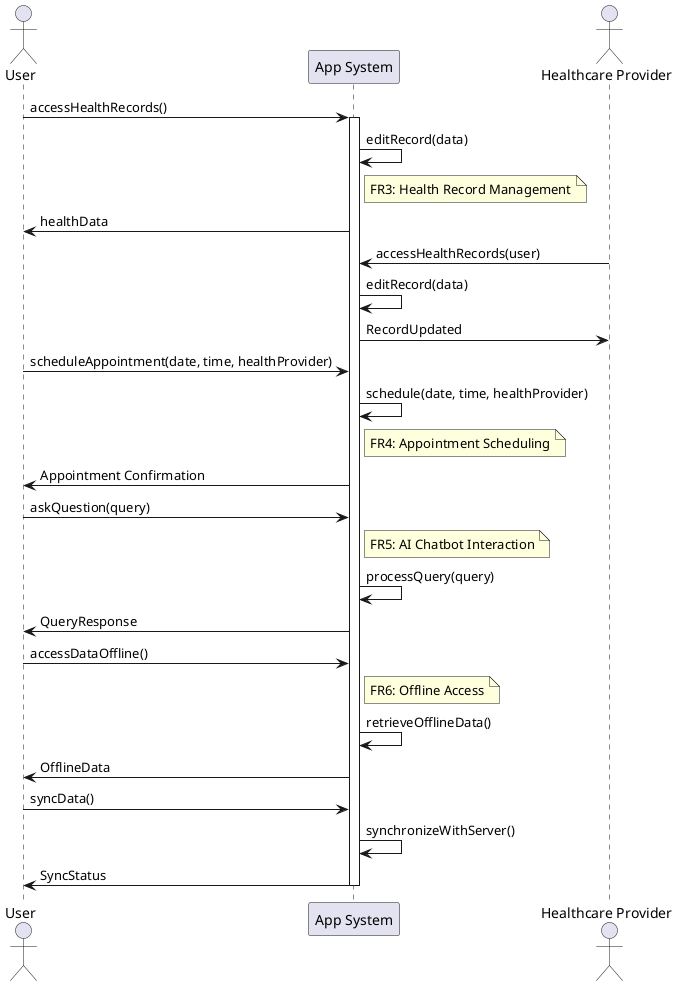 @startuml
actor User
participant "App System" as App
actor "Healthcare Provider" as Provider

' Functional Requirement: Health Record Management
User -> App : accessHealthRecords()
activate App
App -> App : editRecord(data)
note right of App: FR3: Health Record Management
App -> User : healthData

Provider -> App : accessHealthRecords(user)
App -> App : editRecord(data)
App -> Provider : RecordUpdated

' Functional Requirement: Appointment Scheduling
User -> App : scheduleAppointment(date, time, healthProvider)
App -> App : schedule(date, time, healthProvider)
note right of App: FR4: Appointment Scheduling
App -> User : Appointment Confirmation


' Functional Requirement: AI Chatbot Interaction
User -> App : askQuestion(query)
note right of App: FR5: AI Chatbot Interaction
App -> App : processQuery(query)
App -> User : QueryResponse

' Functional Requirement: Offline Access

User -> App : accessDataOffline()
note right of App: FR6: Offline Access
App -> App : retrieveOfflineData()
App -> User : OfflineData

User -> App : syncData()
App -> App : synchronizeWithServer()
App -> User : SyncStatus


deactivate App
@enduml
